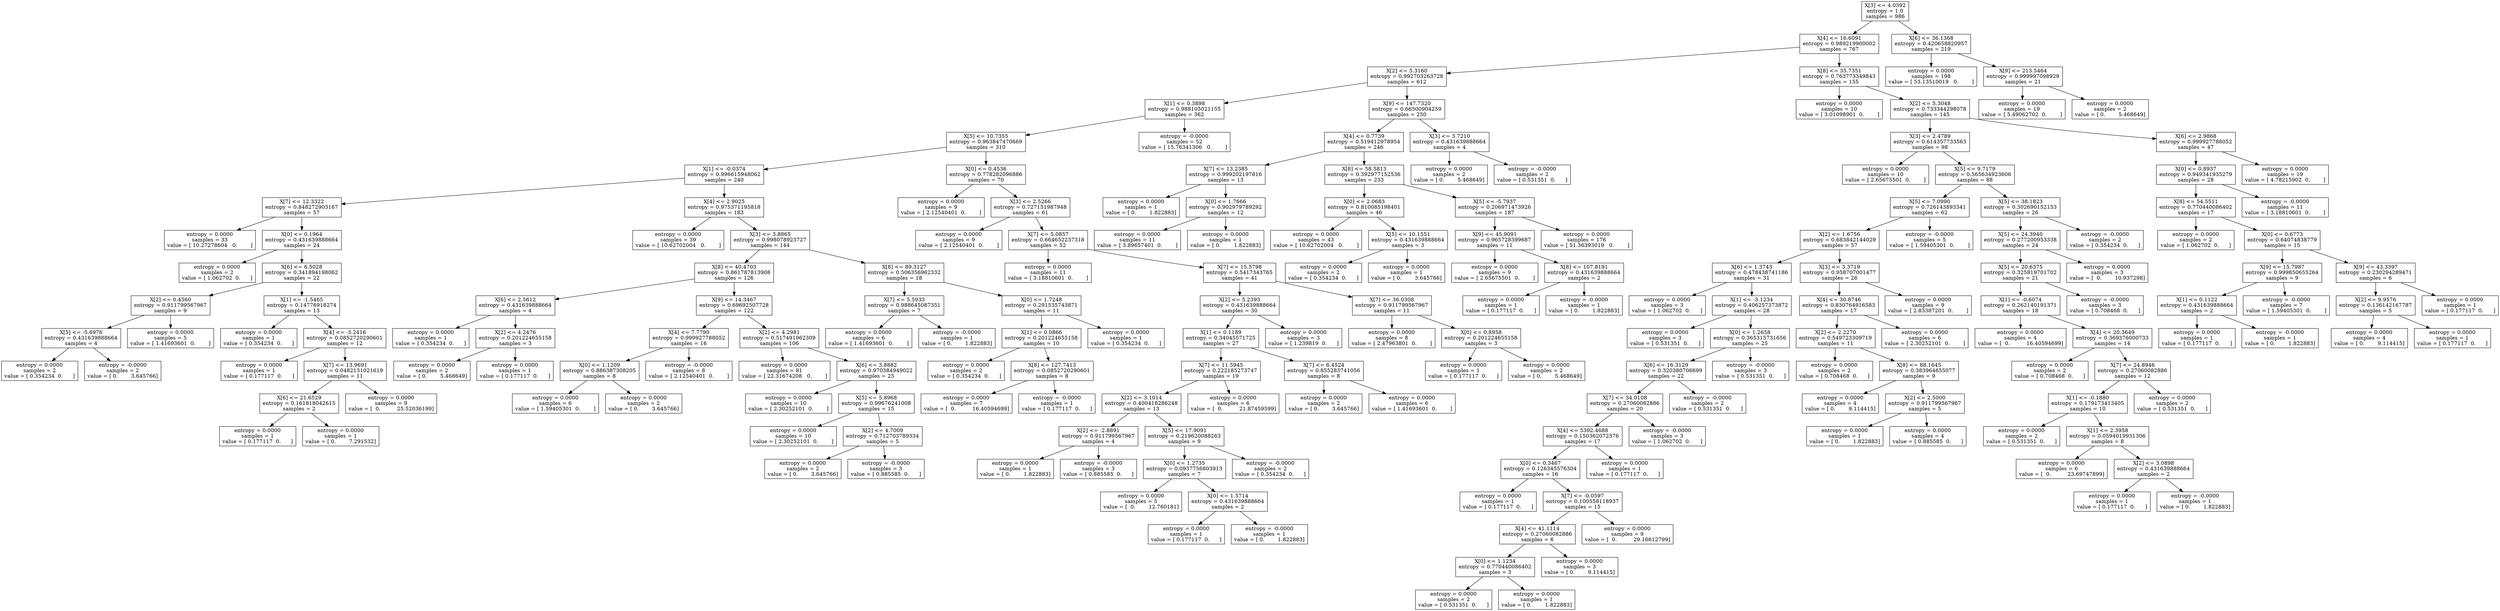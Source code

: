 digraph Tree {
0 [label="X[3] <= 4.0392\nentropy = 1.0\nsamples = 986", shape="box"] ;
1 [label="X[4] <= 16.6091\nentropy = 0.989219900002\nsamples = 767", shape="box"] ;
0 -> 1 ;
2 [label="X[2] <= 5.3160\nentropy = 0.992703263728\nsamples = 612", shape="box"] ;
1 -> 2 ;
3 [label="X[1] <= 0.3898\nentropy = 0.988105021155\nsamples = 362", shape="box"] ;
2 -> 3 ;
4 [label="X[5] <= 10.7355\nentropy = 0.963847470669\nsamples = 310", shape="box"] ;
3 -> 4 ;
5 [label="X[1] <= -0.0374\nentropy = 0.996615948062\nsamples = 240", shape="box"] ;
4 -> 5 ;
6 [label="X[7] <= 12.3322\nentropy = 0.848272903167\nsamples = 57", shape="box"] ;
5 -> 6 ;
7 [label="entropy = 0.0000\nsamples = 33\nvalue = [ 10.27278604   0.        ]", shape="box"] ;
6 -> 7 ;
8 [label="X[0] <= 0.1964\nentropy = 0.431639888664\nsamples = 24", shape="box"] ;
6 -> 8 ;
9 [label="entropy = 0.0000\nsamples = 2\nvalue = [ 1.062702  0.      ]", shape="box"] ;
8 -> 9 ;
10 [label="X[6] <= 6.5028\nentropy = 0.341894198062\nsamples = 22", shape="box"] ;
8 -> 10 ;
11 [label="X[2] <= 0.4560\nentropy = 0.911799567967\nsamples = 9", shape="box"] ;
10 -> 11 ;
12 [label="X[5] <= -5.6976\nentropy = 0.431639888664\nsamples = 4", shape="box"] ;
11 -> 12 ;
13 [label="entropy = 0.0000\nsamples = 2\nvalue = [ 0.354234  0.      ]", shape="box"] ;
12 -> 13 ;
14 [label="entropy = -0.0000\nsamples = 2\nvalue = [ 0.        3.645766]", shape="box"] ;
12 -> 14 ;
15 [label="entropy = 0.0000\nsamples = 5\nvalue = [ 1.41693601  0.        ]", shape="box"] ;
11 -> 15 ;
16 [label="X[1] <= -1.5465\nentropy = 0.14776918274\nsamples = 13", shape="box"] ;
10 -> 16 ;
17 [label="entropy = 0.0000\nsamples = 1\nvalue = [ 0.354234  0.      ]", shape="box"] ;
16 -> 17 ;
18 [label="X[4] <= -3.2416\nentropy = 0.0852720290601\nsamples = 12", shape="box"] ;
16 -> 18 ;
19 [label="entropy = 0.0000\nsamples = 1\nvalue = [ 0.177117  0.      ]", shape="box"] ;
18 -> 19 ;
20 [label="X[7] <= 13.9691\nentropy = 0.0482131021619\nsamples = 11", shape="box"] ;
18 -> 20 ;
21 [label="X[6] <= 21.6529\nentropy = 0.161818042615\nsamples = 2", shape="box"] ;
20 -> 21 ;
22 [label="entropy = 0.0000\nsamples = 1\nvalue = [ 0.177117  0.      ]", shape="box"] ;
21 -> 22 ;
23 [label="entropy = 0.0000\nsamples = 1\nvalue = [ 0.        7.291532]", shape="box"] ;
21 -> 23 ;
24 [label="entropy = 0.0000\nsamples = 9\nvalue = [  0.          25.52036199]", shape="box"] ;
20 -> 24 ;
25 [label="X[4] <= 2.9025\nentropy = 0.975371195818\nsamples = 183", shape="box"] ;
5 -> 25 ;
26 [label="entropy = 0.0000\nsamples = 39\nvalue = [ 10.62702004   0.        ]", shape="box"] ;
25 -> 26 ;
27 [label="X[3] <= 3.8865\nentropy = 0.998078923727\nsamples = 144", shape="box"] ;
25 -> 27 ;
28 [label="X[8] <= 40.4703\nentropy = 0.861787813908\nsamples = 126", shape="box"] ;
27 -> 28 ;
29 [label="X[6] <= 2.5612\nentropy = 0.431639888664\nsamples = 4", shape="box"] ;
28 -> 29 ;
30 [label="entropy = 0.0000\nsamples = 1\nvalue = [ 0.354234  0.      ]", shape="box"] ;
29 -> 30 ;
31 [label="X[2] <= 4.2476\nentropy = 0.201224655158\nsamples = 3", shape="box"] ;
29 -> 31 ;
32 [label="entropy = 0.0000\nsamples = 2\nvalue = [ 0.        5.468649]", shape="box"] ;
31 -> 32 ;
33 [label="entropy = 0.0000\nsamples = 1\nvalue = [ 0.177117  0.      ]", shape="box"] ;
31 -> 33 ;
34 [label="X[9] <= 14.3467\nentropy = 0.69692507728\nsamples = 122", shape="box"] ;
28 -> 34 ;
35 [label="X[4] <= 7.7790\nentropy = 0.999927788052\nsamples = 16", shape="box"] ;
34 -> 35 ;
36 [label="X[0] <= 1.1209\nentropy = 0.886387308205\nsamples = 8", shape="box"] ;
35 -> 36 ;
37 [label="entropy = 0.0000\nsamples = 6\nvalue = [ 1.59405301  0.        ]", shape="box"] ;
36 -> 37 ;
38 [label="entropy = 0.0000\nsamples = 2\nvalue = [ 0.        3.645766]", shape="box"] ;
36 -> 38 ;
39 [label="entropy = -0.0000\nsamples = 8\nvalue = [ 2.12540401  0.        ]", shape="box"] ;
35 -> 39 ;
40 [label="X[2] <= 4.2981\nentropy = 0.517491962309\nsamples = 106", shape="box"] ;
34 -> 40 ;
41 [label="entropy = 0.0000\nsamples = 81\nvalue = [ 22.31674208   0.        ]", shape="box"] ;
40 -> 41 ;
42 [label="X[6] <= 3.8882\nentropy = 0.970384949022\nsamples = 25", shape="box"] ;
40 -> 42 ;
43 [label="entropy = 0.0000\nsamples = 10\nvalue = [ 2.30252101  0.        ]", shape="box"] ;
42 -> 43 ;
44 [label="X[5] <= 5.8968\nentropy = 0.99676241008\nsamples = 15", shape="box"] ;
42 -> 44 ;
45 [label="entropy = 0.0000\nsamples = 10\nvalue = [ 2.30252101  0.        ]", shape="box"] ;
44 -> 45 ;
46 [label="X[2] <= 4.7009\nentropy = 0.712703789334\nsamples = 5", shape="box"] ;
44 -> 46 ;
47 [label="entropy = 0.0000\nsamples = 2\nvalue = [ 0.        3.645766]", shape="box"] ;
46 -> 47 ;
48 [label="entropy = -0.0000\nsamples = 3\nvalue = [ 0.885585  0.      ]", shape="box"] ;
46 -> 48 ;
49 [label="X[8] <= 89.3127\nentropy = 0.506356962332\nsamples = 18", shape="box"] ;
27 -> 49 ;
50 [label="X[7] <= 5.5933\nentropy = 0.988645087351\nsamples = 7", shape="box"] ;
49 -> 50 ;
51 [label="entropy = 0.0000\nsamples = 6\nvalue = [ 1.41693601  0.        ]", shape="box"] ;
50 -> 51 ;
52 [label="entropy = -0.0000\nsamples = 1\nvalue = [ 0.        1.822883]", shape="box"] ;
50 -> 52 ;
53 [label="X[0] <= 1.7248\nentropy = 0.291535743871\nsamples = 11", shape="box"] ;
49 -> 53 ;
54 [label="X[1] <= 0.0866\nentropy = 0.201224655158\nsamples = 10", shape="box"] ;
53 -> 54 ;
55 [label="entropy = 0.0000\nsamples = 2\nvalue = [ 0.354234  0.      ]", shape="box"] ;
54 -> 55 ;
56 [label="X[8] <= 127.7413\nentropy = 0.0852720290601\nsamples = 8", shape="box"] ;
54 -> 56 ;
57 [label="entropy = 0.0000\nsamples = 7\nvalue = [  0.          16.40594699]", shape="box"] ;
56 -> 57 ;
58 [label="entropy = -0.0000\nsamples = 1\nvalue = [ 0.177117  0.      ]", shape="box"] ;
56 -> 58 ;
59 [label="entropy = 0.0000\nsamples = 1\nvalue = [ 0.354234  0.      ]", shape="box"] ;
53 -> 59 ;
60 [label="X[0] <= 0.4536\nentropy = 0.778282096886\nsamples = 70", shape="box"] ;
4 -> 60 ;
61 [label="entropy = 0.0000\nsamples = 9\nvalue = [ 2.12540401  0.        ]", shape="box"] ;
60 -> 61 ;
62 [label="X[3] <= 2.5266\nentropy = 0.727151987948\nsamples = 61", shape="box"] ;
60 -> 62 ;
63 [label="entropy = 0.0000\nsamples = 9\nvalue = [ 2.12540401  0.        ]", shape="box"] ;
62 -> 63 ;
64 [label="X[7] <= 5.0857\nentropy = 0.664652237318\nsamples = 52", shape="box"] ;
62 -> 64 ;
65 [label="entropy = 0.0000\nsamples = 11\nvalue = [ 3.18810601  0.        ]", shape="box"] ;
64 -> 65 ;
66 [label="X[7] <= 15.5798\nentropy = 0.5417343765\nsamples = 41", shape="box"] ;
64 -> 66 ;
67 [label="X[2] <= 5.2393\nentropy = 0.431639888664\nsamples = 30", shape="box"] ;
66 -> 67 ;
68 [label="X[1] <= 0.1189\nentropy = 0.34045571725\nsamples = 27", shape="box"] ;
67 -> 68 ;
69 [label="X[7] <= 11.5945\nentropy = 0.222185273747\nsamples = 19", shape="box"] ;
68 -> 69 ;
70 [label="X[2] <= 3.1014\nentropy = 0.400418286248\nsamples = 13", shape="box"] ;
69 -> 70 ;
71 [label="X[2] <= -2.8891\nentropy = 0.911799567967\nsamples = 4", shape="box"] ;
70 -> 71 ;
72 [label="entropy = 0.0000\nsamples = 1\nvalue = [ 0.        1.822883]", shape="box"] ;
71 -> 72 ;
73 [label="entropy = -0.0000\nsamples = 3\nvalue = [ 0.885585  0.      ]", shape="box"] ;
71 -> 73 ;
74 [label="X[5] <= 17.9091\nentropy = 0.219620088263\nsamples = 9", shape="box"] ;
70 -> 74 ;
75 [label="X[0] <= 1.2735\nentropy = 0.0937756803913\nsamples = 7", shape="box"] ;
74 -> 75 ;
76 [label="entropy = 0.0000\nsamples = 5\nvalue = [  0.        12.760181]", shape="box"] ;
75 -> 76 ;
77 [label="X[0] <= 1.5714\nentropy = 0.431639888664\nsamples = 2", shape="box"] ;
75 -> 77 ;
78 [label="entropy = 0.0000\nsamples = 1\nvalue = [ 0.177117  0.      ]", shape="box"] ;
77 -> 78 ;
79 [label="entropy = -0.0000\nsamples = 1\nvalue = [ 0.        1.822883]", shape="box"] ;
77 -> 79 ;
80 [label="entropy = -0.0000\nsamples = 2\nvalue = [ 0.354234  0.      ]", shape="box"] ;
74 -> 80 ;
81 [label="entropy = 0.0000\nsamples = 6\nvalue = [  0.          21.87459599]", shape="box"] ;
69 -> 81 ;
82 [label="X[7] <= 6.4524\nentropy = 0.855283741056\nsamples = 8", shape="box"] ;
68 -> 82 ;
83 [label="entropy = 0.0000\nsamples = 2\nvalue = [ 0.        3.645766]", shape="box"] ;
82 -> 83 ;
84 [label="entropy = 0.0000\nsamples = 6\nvalue = [ 1.41693601  0.        ]", shape="box"] ;
82 -> 84 ;
85 [label="entropy = 0.0000\nsamples = 3\nvalue = [ 1.239819  0.      ]", shape="box"] ;
67 -> 85 ;
86 [label="X[7] <= 36.0308\nentropy = 0.911799567967\nsamples = 11", shape="box"] ;
66 -> 86 ;
87 [label="entropy = 0.0000\nsamples = 8\nvalue = [ 2.47963801  0.        ]", shape="box"] ;
86 -> 87 ;
88 [label="X[0] <= 0.8958\nentropy = 0.201224655158\nsamples = 3", shape="box"] ;
86 -> 88 ;
89 [label="entropy = 0.0000\nsamples = 1\nvalue = [ 0.177117  0.      ]", shape="box"] ;
88 -> 89 ;
90 [label="entropy = 0.0000\nsamples = 2\nvalue = [ 0.        5.468649]", shape="box"] ;
88 -> 90 ;
91 [label="entropy = -0.0000\nsamples = 52\nvalue = [ 15.76341306   0.        ]", shape="box"] ;
3 -> 91 ;
92 [label="X[9] <= 147.7320\nentropy = 0.66500904259\nsamples = 250", shape="box"] ;
2 -> 92 ;
93 [label="X[4] <= 0.7739\nentropy = 0.519412978954\nsamples = 246", shape="box"] ;
92 -> 93 ;
94 [label="X[7] <= 13.2385\nentropy = 0.999202197816\nsamples = 13", shape="box"] ;
93 -> 94 ;
95 [label="entropy = 0.0000\nsamples = 1\nvalue = [ 0.        1.822883]", shape="box"] ;
94 -> 95 ;
96 [label="X[0] <= 1.7666\nentropy = 0.902979789292\nsamples = 12", shape="box"] ;
94 -> 96 ;
97 [label="entropy = 0.0000\nsamples = 11\nvalue = [ 3.89657401  0.        ]", shape="box"] ;
96 -> 97 ;
98 [label="entropy = 0.0000\nsamples = 1\nvalue = [ 0.        1.822883]", shape="box"] ;
96 -> 98 ;
99 [label="X[8] <= 58.5813\nentropy = 0.392977152536\nsamples = 233", shape="box"] ;
93 -> 99 ;
100 [label="X[0] <= 2.0683\nentropy = 0.810085198401\nsamples = 46", shape="box"] ;
99 -> 100 ;
101 [label="entropy = 0.0000\nsamples = 43\nvalue = [ 10.62702004   0.        ]", shape="box"] ;
100 -> 101 ;
102 [label="X[5] <= 10.1551\nentropy = 0.431639888664\nsamples = 3", shape="box"] ;
100 -> 102 ;
103 [label="entropy = 0.0000\nsamples = 2\nvalue = [ 0.354234  0.      ]", shape="box"] ;
102 -> 103 ;
104 [label="entropy = 0.0000\nsamples = 1\nvalue = [ 0.        3.645766]", shape="box"] ;
102 -> 104 ;
105 [label="X[5] <= -5.7937\nentropy = 0.206971473926\nsamples = 187", shape="box"] ;
99 -> 105 ;
106 [label="X[9] <= 45.9091\nentropy = 0.965728399687\nsamples = 11", shape="box"] ;
105 -> 106 ;
107 [label="entropy = 0.0000\nsamples = 9\nvalue = [ 2.65675501  0.        ]", shape="box"] ;
106 -> 107 ;
108 [label="X[8] <= 107.8191\nentropy = 0.431639888664\nsamples = 2", shape="box"] ;
106 -> 108 ;
109 [label="entropy = 0.0000\nsamples = 1\nvalue = [ 0.177117  0.      ]", shape="box"] ;
108 -> 109 ;
110 [label="entropy = -0.0000\nsamples = 1\nvalue = [ 0.        1.822883]", shape="box"] ;
108 -> 110 ;
111 [label="entropy = 0.0000\nsamples = 176\nvalue = [ 51.36393019   0.        ]", shape="box"] ;
105 -> 111 ;
112 [label="X[3] <= 3.7210\nentropy = 0.431639888664\nsamples = 4", shape="box"] ;
92 -> 112 ;
113 [label="entropy = 0.0000\nsamples = 2\nvalue = [ 0.        5.468649]", shape="box"] ;
112 -> 113 ;
114 [label="entropy = -0.0000\nsamples = 2\nvalue = [ 0.531351  0.      ]", shape="box"] ;
112 -> 114 ;
115 [label="X[8] <= 35.7351\nentropy = 0.763773349843\nsamples = 155", shape="box"] ;
1 -> 115 ;
116 [label="entropy = 0.0000\nsamples = 10\nvalue = [ 3.01098901  0.        ]", shape="box"] ;
115 -> 116 ;
117 [label="X[2] <= 5.3048\nentropy = 0.733344298078\nsamples = 145", shape="box"] ;
115 -> 117 ;
118 [label="X[3] <= 2.4789\nentropy = 0.614357733563\nsamples = 98", shape="box"] ;
117 -> 118 ;
119 [label="entropy = 0.0000\nsamples = 10\nvalue = [ 2.65675501  0.        ]", shape="box"] ;
118 -> 119 ;
120 [label="X[5] <= 9.7179\nentropy = 0.565634923606\nsamples = 88", shape="box"] ;
118 -> 120 ;
121 [label="X[5] <= 7.0990\nentropy = 0.726143893341\nsamples = 62", shape="box"] ;
120 -> 121 ;
122 [label="X[2] <= 1.6756\nentropy = 0.683842144029\nsamples = 57", shape="box"] ;
121 -> 122 ;
123 [label="X[6] <= 1.3743\nentropy = 0.478438741186\nsamples = 31", shape="box"] ;
122 -> 123 ;
124 [label="entropy = 0.0000\nsamples = 3\nvalue = [ 1.062702  0.      ]", shape="box"] ;
123 -> 124 ;
125 [label="X[1] <= -3.1234\nentropy = 0.406257373872\nsamples = 28", shape="box"] ;
123 -> 125 ;
126 [label="entropy = 0.0000\nsamples = 3\nvalue = [ 0.531351  0.      ]", shape="box"] ;
125 -> 126 ;
127 [label="X[0] <= 1.2658\nentropy = 0.365315731656\nsamples = 25", shape="box"] ;
125 -> 127 ;
128 [label="X[6] <= 16.3129\nentropy = 0.320380706699\nsamples = 22", shape="box"] ;
127 -> 128 ;
129 [label="X[7] <= 34.0108\nentropy = 0.27060082886\nsamples = 20", shape="box"] ;
128 -> 129 ;
130 [label="X[4] <= 5392.4688\nentropy = 0.150362072376\nsamples = 17", shape="box"] ;
129 -> 130 ;
131 [label="X[0] <= 0.3467\nentropy = 0.126345576304\nsamples = 16", shape="box"] ;
130 -> 131 ;
132 [label="entropy = 0.0000\nsamples = 1\nvalue = [ 0.177117  0.      ]", shape="box"] ;
131 -> 132 ;
133 [label="X[7] <= -0.0597\nentropy = 0.100558118937\nsamples = 15", shape="box"] ;
131 -> 133 ;
134 [label="X[4] <= 41.1114\nentropy = 0.27060082886\nsamples = 6", shape="box"] ;
133 -> 134 ;
135 [label="X[0] <= 1.1234\nentropy = 0.770440086402\nsamples = 3", shape="box"] ;
134 -> 135 ;
136 [label="entropy = 0.0000\nsamples = 2\nvalue = [ 0.531351  0.      ]", shape="box"] ;
135 -> 136 ;
137 [label="entropy = 0.0000\nsamples = 1\nvalue = [ 0.        1.822883]", shape="box"] ;
135 -> 137 ;
138 [label="entropy = 0.0000\nsamples = 3\nvalue = [ 0.        9.114415]", shape="box"] ;
134 -> 138 ;
139 [label="entropy = 0.0000\nsamples = 9\nvalue = [  0.          29.16612799]", shape="box"] ;
133 -> 139 ;
140 [label="entropy = 0.0000\nsamples = 1\nvalue = [ 0.177117  0.      ]", shape="box"] ;
130 -> 140 ;
141 [label="entropy = -0.0000\nsamples = 3\nvalue = [ 1.062702  0.      ]", shape="box"] ;
129 -> 141 ;
142 [label="entropy = -0.0000\nsamples = 2\nvalue = [ 0.531351  0.      ]", shape="box"] ;
128 -> 142 ;
143 [label="entropy = -0.0000\nsamples = 3\nvalue = [ 0.531351  0.      ]", shape="box"] ;
127 -> 143 ;
144 [label="X[3] <= 3.3719\nentropy = 0.958707001477\nsamples = 26", shape="box"] ;
122 -> 144 ;
145 [label="X[4] <= 30.8746\nentropy = 0.830764916583\nsamples = 17", shape="box"] ;
144 -> 145 ;
146 [label="X[2] <= 2.2270\nentropy = 0.549723309719\nsamples = 11", shape="box"] ;
145 -> 146 ;
147 [label="entropy = 0.0000\nsamples = 2\nvalue = [ 0.708468  0.      ]", shape="box"] ;
146 -> 147 ;
148 [label="X[8] <= 88.1645\nentropy = 0.383964655077\nsamples = 9", shape="box"] ;
146 -> 148 ;
149 [label="entropy = 0.0000\nsamples = 4\nvalue = [ 0.        9.114415]", shape="box"] ;
148 -> 149 ;
150 [label="X[2] <= 2.5000\nentropy = 0.911799567967\nsamples = 5", shape="box"] ;
148 -> 150 ;
151 [label="entropy = 0.0000\nsamples = 1\nvalue = [ 0.        1.822883]", shape="box"] ;
150 -> 151 ;
152 [label="entropy = 0.0000\nsamples = 4\nvalue = [ 0.885585  0.      ]", shape="box"] ;
150 -> 152 ;
153 [label="entropy = 0.0000\nsamples = 6\nvalue = [ 2.30252101  0.        ]", shape="box"] ;
145 -> 153 ;
154 [label="entropy = 0.0000\nsamples = 9\nvalue = [ 2.83387201  0.        ]", shape="box"] ;
144 -> 154 ;
155 [label="entropy = -0.0000\nsamples = 5\nvalue = [ 1.59405301  0.        ]", shape="box"] ;
121 -> 155 ;
156 [label="X[5] <= 38.1823\nentropy = 0.302690152153\nsamples = 26", shape="box"] ;
120 -> 156 ;
157 [label="X[5] <= 24.3940\nentropy = 0.277200953338\nsamples = 24", shape="box"] ;
156 -> 157 ;
158 [label="X[5] <= 20.6375\nentropy = 0.325819701702\nsamples = 21", shape="box"] ;
157 -> 158 ;
159 [label="X[1] <= -0.6074\nentropy = 0.262140191371\nsamples = 18", shape="box"] ;
158 -> 159 ;
160 [label="entropy = 0.0000\nsamples = 4\nvalue = [  0.          16.40594699]", shape="box"] ;
159 -> 160 ;
161 [label="X[4] <= 20.3649\nentropy = 0.369376000733\nsamples = 14", shape="box"] ;
159 -> 161 ;
162 [label="entropy = 0.0000\nsamples = 2\nvalue = [ 0.708468  0.      ]", shape="box"] ;
161 -> 162 ;
163 [label="X[7] <= 24.8946\nentropy = 0.27060082886\nsamples = 12", shape="box"] ;
161 -> 163 ;
164 [label="X[1] <= -0.1880\nentropy = 0.179173413405\nsamples = 10", shape="box"] ;
163 -> 164 ;
165 [label="entropy = 0.0000\nsamples = 2\nvalue = [ 0.531351  0.      ]", shape="box"] ;
164 -> 165 ;
166 [label="X[1] <= 2.3958\nentropy = 0.0594019931306\nsamples = 8", shape="box"] ;
164 -> 166 ;
167 [label="entropy = 0.0000\nsamples = 6\nvalue = [  0.          23.69747899]", shape="box"] ;
166 -> 167 ;
168 [label="X[2] <= 3.0898\nentropy = 0.431639888664\nsamples = 2", shape="box"] ;
166 -> 168 ;
169 [label="entropy = 0.0000\nsamples = 1\nvalue = [ 0.177117  0.      ]", shape="box"] ;
168 -> 169 ;
170 [label="entropy = -0.0000\nsamples = 1\nvalue = [ 0.        1.822883]", shape="box"] ;
168 -> 170 ;
171 [label="entropy = 0.0000\nsamples = 2\nvalue = [ 0.531351  0.      ]", shape="box"] ;
163 -> 171 ;
172 [label="entropy = -0.0000\nsamples = 3\nvalue = [ 0.708468  0.      ]", shape="box"] ;
158 -> 172 ;
173 [label="entropy = 0.0000\nsamples = 3\nvalue = [  0.        10.937298]", shape="box"] ;
157 -> 173 ;
174 [label="entropy = -0.0000\nsamples = 2\nvalue = [ 0.354234  0.      ]", shape="box"] ;
156 -> 174 ;
175 [label="X[6] <= 2.9868\nentropy = 0.999927788052\nsamples = 47", shape="box"] ;
117 -> 175 ;
176 [label="X[0] <= 0.8937\nentropy = 0.949341935279\nsamples = 28", shape="box"] ;
175 -> 176 ;
177 [label="X[8] <= 54.5511\nentropy = 0.770440086402\nsamples = 17", shape="box"] ;
176 -> 177 ;
178 [label="entropy = 0.0000\nsamples = 2\nvalue = [ 1.062702  0.      ]", shape="box"] ;
177 -> 178 ;
179 [label="X[0] <= 0.6773\nentropy = 0.64074838779\nsamples = 15", shape="box"] ;
177 -> 179 ;
180 [label="X[9] <= 15.7987\nentropy = 0.999850655264\nsamples = 9", shape="box"] ;
179 -> 180 ;
181 [label="X[1] <= 0.1122\nentropy = 0.431639888664\nsamples = 2", shape="box"] ;
180 -> 181 ;
182 [label="entropy = 0.0000\nsamples = 1\nvalue = [ 0.177117  0.      ]", shape="box"] ;
181 -> 182 ;
183 [label="entropy = -0.0000\nsamples = 1\nvalue = [ 0.        1.822883]", shape="box"] ;
181 -> 183 ;
184 [label="entropy = -0.0000\nsamples = 7\nvalue = [ 1.59405301  0.        ]", shape="box"] ;
180 -> 184 ;
185 [label="X[9] <= 43.3397\nentropy = 0.230294289471\nsamples = 6", shape="box"] ;
179 -> 185 ;
186 [label="X[2] <= 9.9576\nentropy = 0.136142167787\nsamples = 5", shape="box"] ;
185 -> 186 ;
187 [label="entropy = 0.0000\nsamples = 4\nvalue = [ 0.        9.114415]", shape="box"] ;
186 -> 187 ;
188 [label="entropy = 0.0000\nsamples = 1\nvalue = [ 0.177117  0.      ]", shape="box"] ;
186 -> 188 ;
189 [label="entropy = 0.0000\nsamples = 1\nvalue = [ 0.177117  0.      ]", shape="box"] ;
185 -> 189 ;
190 [label="entropy = -0.0000\nsamples = 11\nvalue = [ 3.18810601  0.        ]", shape="box"] ;
176 -> 190 ;
191 [label="entropy = 0.0000\nsamples = 19\nvalue = [ 4.78215902  0.        ]", shape="box"] ;
175 -> 191 ;
192 [label="X[6] <= 36.1368\nentropy = 0.420658820957\nsamples = 219", shape="box"] ;
0 -> 192 ;
193 [label="entropy = 0.0000\nsamples = 198\nvalue = [ 53.13510019   0.        ]", shape="box"] ;
192 -> 193 ;
194 [label="X[9] <= 213.5464\nentropy = 0.999997098929\nsamples = 21", shape="box"] ;
192 -> 194 ;
195 [label="entropy = 0.0000\nsamples = 19\nvalue = [ 5.49062702  0.        ]", shape="box"] ;
194 -> 195 ;
196 [label="entropy = 0.0000\nsamples = 2\nvalue = [ 0.        5.468649]", shape="box"] ;
194 -> 196 ;
}